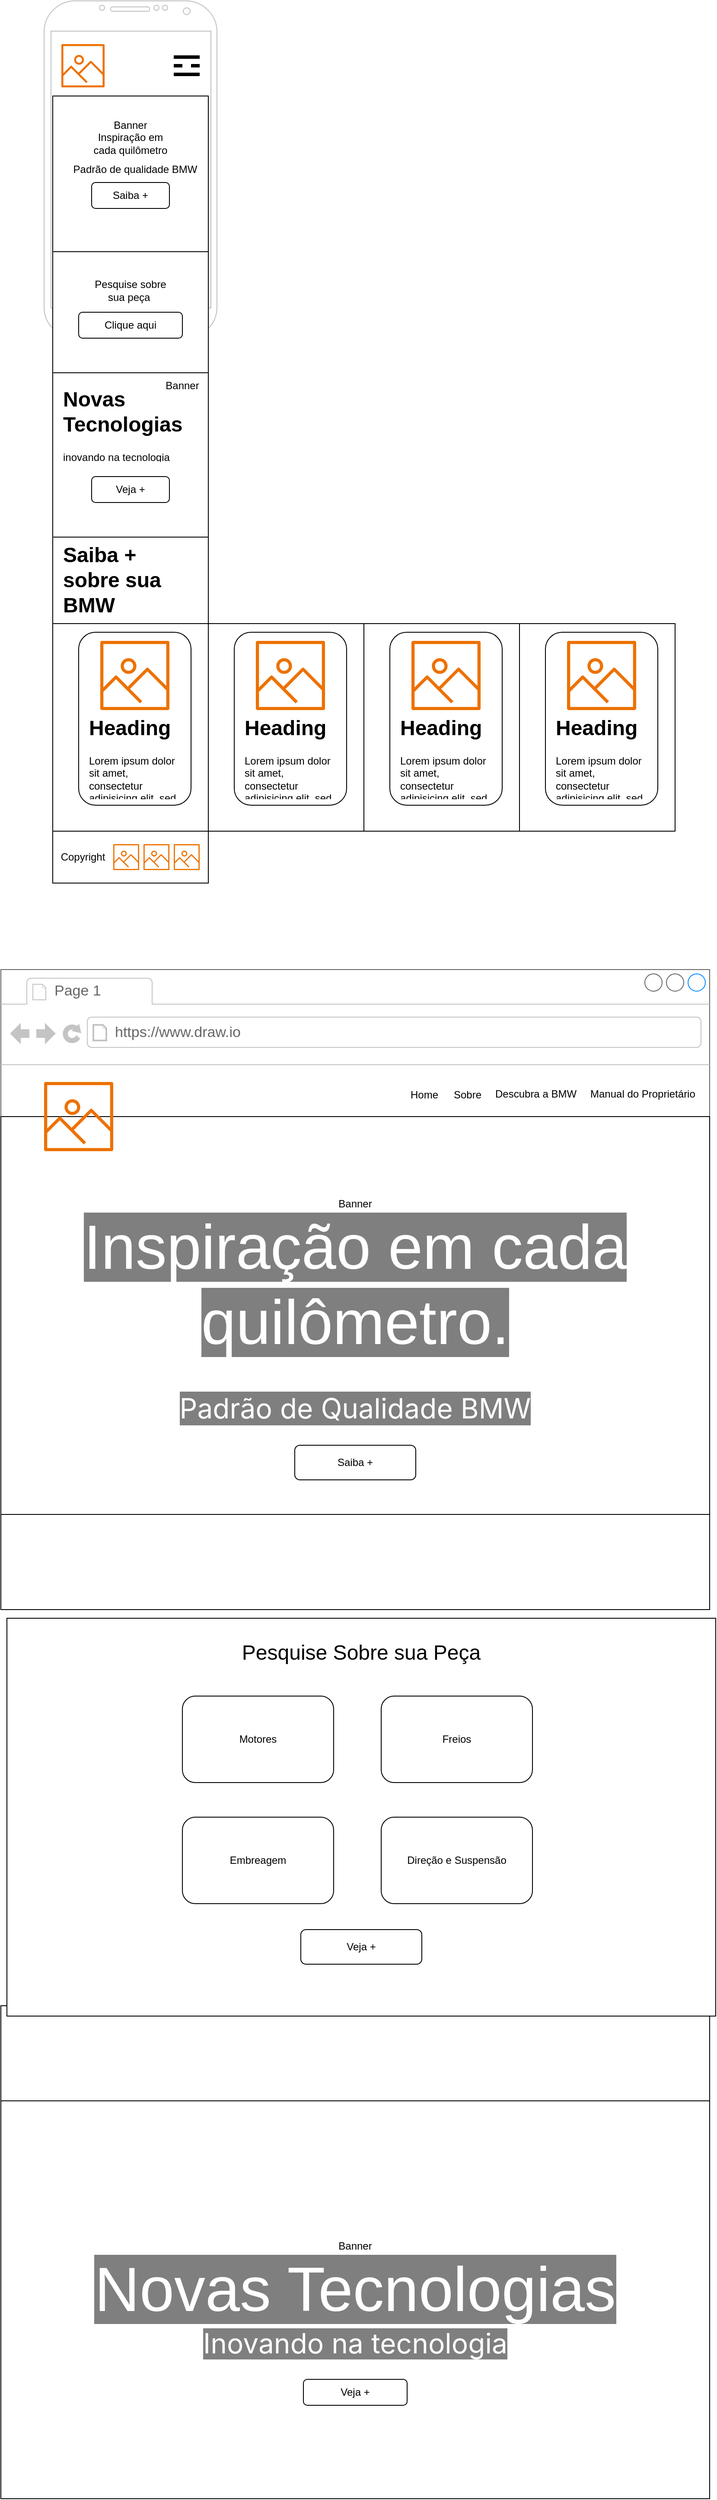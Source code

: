 <mxfile version="24.0.7" type="device">
  <diagram name="Página-1" id="pvVYhp7T_eQyFj-rhW5i">
    <mxGraphModel dx="1354" dy="638" grid="1" gridSize="10" guides="1" tooltips="1" connect="1" arrows="1" fold="1" page="1" pageScale="1" pageWidth="827" pageHeight="1169" math="0" shadow="0">
      <root>
        <mxCell id="0" />
        <mxCell id="1" parent="0" />
        <mxCell id="E532Ht6dsTOZhUJuyHeX-45" value="" style="rounded=0;whiteSpace=wrap;html=1;" parent="1" vertex="1">
          <mxGeometry x="60" y="450" width="180" height="190" as="geometry" />
        </mxCell>
        <mxCell id="E532Ht6dsTOZhUJuyHeX-62" value="" style="rounded=0;whiteSpace=wrap;html=1;" parent="1" vertex="1">
          <mxGeometry x="240" y="740" width="180" height="240" as="geometry" />
        </mxCell>
        <mxCell id="E532Ht6dsTOZhUJuyHeX-40" value="" style="whiteSpace=wrap;html=1;aspect=fixed;" parent="1" vertex="1">
          <mxGeometry x="60" y="130" width="180" height="180" as="geometry" />
        </mxCell>
        <mxCell id="E532Ht6dsTOZhUJuyHeX-1" value="" style="verticalLabelPosition=bottom;verticalAlign=top;html=1;shadow=0;dashed=0;strokeWidth=1;shape=mxgraph.android.phone2;strokeColor=#c0c0c0;" parent="1" vertex="1">
          <mxGeometry x="50" y="20" width="200" height="390" as="geometry" />
        </mxCell>
        <mxCell id="E532Ht6dsTOZhUJuyHeX-3" value="" style="sketch=0;outlineConnect=0;fontColor=#232F3E;gradientColor=none;fillColor=#ED7100;strokeColor=none;dashed=0;verticalLabelPosition=bottom;verticalAlign=top;align=center;html=1;fontSize=12;fontStyle=0;aspect=fixed;pointerEvents=1;shape=mxgraph.aws4.container_registry_image;" parent="1" vertex="1">
          <mxGeometry x="70" y="70" width="50" height="50" as="geometry" />
        </mxCell>
        <mxCell id="E532Ht6dsTOZhUJuyHeX-18" value="Saiba +" style="rounded=1;whiteSpace=wrap;html=1;" parent="1" vertex="1">
          <mxGeometry x="105" y="230" width="90" height="30" as="geometry" />
        </mxCell>
        <mxCell id="E532Ht6dsTOZhUJuyHeX-36" value="" style="line;strokeWidth=4;html=1;perimeter=backbonePerimeter;points=[];outlineConnect=0;" parent="1" vertex="1">
          <mxGeometry x="200" y="80" width="30" height="10" as="geometry" />
        </mxCell>
        <mxCell id="E532Ht6dsTOZhUJuyHeX-37" value="" style="line;strokeWidth=4;html=1;perimeter=backbonePerimeter;points=[];outlineConnect=0;" parent="1" vertex="1">
          <mxGeometry x="200" y="100" width="30" height="10" as="geometry" />
        </mxCell>
        <mxCell id="E532Ht6dsTOZhUJuyHeX-38" value="" style="line;strokeWidth=4;html=1;perimeter=backbonePerimeter;points=[];outlineConnect=0;" parent="1" vertex="1">
          <mxGeometry x="220" y="90" width="10" height="10" as="geometry" />
        </mxCell>
        <mxCell id="E532Ht6dsTOZhUJuyHeX-39" value="" style="line;strokeWidth=4;html=1;perimeter=backbonePerimeter;points=[];outlineConnect=0;" parent="1" vertex="1">
          <mxGeometry x="200" y="90" width="10" height="10" as="geometry" />
        </mxCell>
        <mxCell id="E532Ht6dsTOZhUJuyHeX-41" value="Banner&lt;br&gt;Inspiração em cada quilômetro&lt;br&gt;&lt;div&gt;&lt;br/&gt;&lt;/div&gt;" style="text;html=1;align=center;verticalAlign=middle;whiteSpace=wrap;rounded=0;" parent="1" vertex="1">
          <mxGeometry x="100" y="170" width="100" height="30" as="geometry" />
        </mxCell>
        <mxCell id="E532Ht6dsTOZhUJuyHeX-42" value="" style="rounded=0;whiteSpace=wrap;html=1;" parent="1" vertex="1">
          <mxGeometry x="60" y="310" width="180" height="140" as="geometry" />
        </mxCell>
        <mxCell id="E532Ht6dsTOZhUJuyHeX-7" value="&lt;h1 style=&quot;margin-top: 0px;&quot;&gt;Novas Tecnologias&lt;/h1&gt;&lt;p&gt;inovando na tecnologia&lt;/p&gt;" style="text;html=1;whiteSpace=wrap;overflow=hidden;rounded=0;" parent="1" vertex="1">
          <mxGeometry x="70" y="460" width="150" height="90" as="geometry" />
        </mxCell>
        <mxCell id="E532Ht6dsTOZhUJuyHeX-43" value="Banner" style="text;html=1;align=center;verticalAlign=middle;whiteSpace=wrap;rounded=0;" parent="1" vertex="1">
          <mxGeometry x="180" y="450" width="60" height="30" as="geometry" />
        </mxCell>
        <mxCell id="E532Ht6dsTOZhUJuyHeX-44" value="Veja +" style="rounded=1;whiteSpace=wrap;html=1;" parent="1" vertex="1">
          <mxGeometry x="105" y="570" width="90" height="30" as="geometry" />
        </mxCell>
        <mxCell id="E532Ht6dsTOZhUJuyHeX-48" value="Pesquise sobre sua peça&amp;nbsp;" style="text;html=1;align=center;verticalAlign=middle;whiteSpace=wrap;rounded=0;" parent="1" vertex="1">
          <mxGeometry x="105" y="330" width="90" height="50" as="geometry" />
        </mxCell>
        <mxCell id="E532Ht6dsTOZhUJuyHeX-49" value="Clique aqui" style="rounded=1;whiteSpace=wrap;html=1;" parent="1" vertex="1">
          <mxGeometry x="90" y="380" width="120" height="30" as="geometry" />
        </mxCell>
        <mxCell id="E532Ht6dsTOZhUJuyHeX-51" value="" style="rounded=0;whiteSpace=wrap;html=1;" parent="1" vertex="1">
          <mxGeometry x="60" y="640" width="180" height="100" as="geometry" />
        </mxCell>
        <mxCell id="E532Ht6dsTOZhUJuyHeX-52" value="&lt;h1 style=&quot;margin-top: 0px;&quot;&gt;&lt;span style=&quot;background-color: initial;&quot;&gt;Saiba + sobre sua BMW&lt;/span&gt;&lt;br&gt;&lt;/h1&gt;" style="text;html=1;whiteSpace=wrap;overflow=hidden;rounded=0;" parent="1" vertex="1">
          <mxGeometry x="70" y="640" width="150" height="90" as="geometry" />
        </mxCell>
        <mxCell id="E532Ht6dsTOZhUJuyHeX-53" style="edgeStyle=orthogonalEdgeStyle;rounded=0;orthogonalLoop=1;jettySize=auto;html=1;exitX=0.5;exitY=1;exitDx=0;exitDy=0;" parent="1" source="E532Ht6dsTOZhUJuyHeX-51" target="E532Ht6dsTOZhUJuyHeX-51" edge="1">
          <mxGeometry relative="1" as="geometry" />
        </mxCell>
        <mxCell id="E532Ht6dsTOZhUJuyHeX-54" style="edgeStyle=orthogonalEdgeStyle;rounded=0;orthogonalLoop=1;jettySize=auto;html=1;exitX=0.5;exitY=1;exitDx=0;exitDy=0;" parent="1" source="E532Ht6dsTOZhUJuyHeX-51" target="E532Ht6dsTOZhUJuyHeX-51" edge="1">
          <mxGeometry relative="1" as="geometry" />
        </mxCell>
        <mxCell id="E532Ht6dsTOZhUJuyHeX-55" value="" style="rounded=0;whiteSpace=wrap;html=1;" parent="1" vertex="1">
          <mxGeometry x="60" y="740" width="180" height="240" as="geometry" />
        </mxCell>
        <mxCell id="E532Ht6dsTOZhUJuyHeX-57" value="" style="rounded=1;whiteSpace=wrap;html=1;" parent="1" vertex="1">
          <mxGeometry x="90" y="750" width="130" height="200" as="geometry" />
        </mxCell>
        <mxCell id="E532Ht6dsTOZhUJuyHeX-56" value="" style="sketch=0;outlineConnect=0;fontColor=#232F3E;gradientColor=none;fillColor=#ED7100;strokeColor=none;dashed=0;verticalLabelPosition=bottom;verticalAlign=top;align=center;html=1;fontSize=12;fontStyle=0;aspect=fixed;pointerEvents=1;shape=mxgraph.aws4.container_registry_image;" parent="1" vertex="1">
          <mxGeometry x="115" y="760" width="80" height="80" as="geometry" />
        </mxCell>
        <mxCell id="E532Ht6dsTOZhUJuyHeX-58" value="&lt;h1 style=&quot;margin-top: 0px;&quot;&gt;Heading&lt;/h1&gt;&lt;p&gt;Lorem ipsum dolor sit amet, consectetur adipisicing elit, sed do eiusmod tempor incididunt ut labore et dolore magna aliqua.&lt;/p&gt;" style="text;html=1;whiteSpace=wrap;overflow=hidden;rounded=0;" parent="1" vertex="1">
          <mxGeometry x="100" y="840" width="110" height="100" as="geometry" />
        </mxCell>
        <mxCell id="E532Ht6dsTOZhUJuyHeX-59" value="" style="rounded=1;whiteSpace=wrap;html=1;" parent="1" vertex="1">
          <mxGeometry x="270" y="750" width="130" height="200" as="geometry" />
        </mxCell>
        <mxCell id="E532Ht6dsTOZhUJuyHeX-60" value="" style="sketch=0;outlineConnect=0;fontColor=#232F3E;gradientColor=none;fillColor=#ED7100;strokeColor=none;dashed=0;verticalLabelPosition=bottom;verticalAlign=top;align=center;html=1;fontSize=12;fontStyle=0;aspect=fixed;pointerEvents=1;shape=mxgraph.aws4.container_registry_image;" parent="1" vertex="1">
          <mxGeometry x="295" y="760" width="80" height="80" as="geometry" />
        </mxCell>
        <mxCell id="E532Ht6dsTOZhUJuyHeX-61" value="&lt;h1 style=&quot;margin-top: 0px;&quot;&gt;Heading&lt;/h1&gt;&lt;p&gt;Lorem ipsum dolor sit amet, consectetur adipisicing elit, sed do eiusmod tempor incididunt ut labore et dolore magna aliqua.&lt;/p&gt;" style="text;html=1;whiteSpace=wrap;overflow=hidden;rounded=0;" parent="1" vertex="1">
          <mxGeometry x="280" y="840" width="110" height="100" as="geometry" />
        </mxCell>
        <mxCell id="E532Ht6dsTOZhUJuyHeX-63" value="" style="rounded=0;whiteSpace=wrap;html=1;" parent="1" vertex="1">
          <mxGeometry x="420" y="740" width="180" height="240" as="geometry" />
        </mxCell>
        <mxCell id="E532Ht6dsTOZhUJuyHeX-64" value="" style="rounded=1;whiteSpace=wrap;html=1;" parent="1" vertex="1">
          <mxGeometry x="450" y="750" width="130" height="200" as="geometry" />
        </mxCell>
        <mxCell id="E532Ht6dsTOZhUJuyHeX-65" value="" style="sketch=0;outlineConnect=0;fontColor=#232F3E;gradientColor=none;fillColor=#ED7100;strokeColor=none;dashed=0;verticalLabelPosition=bottom;verticalAlign=top;align=center;html=1;fontSize=12;fontStyle=0;aspect=fixed;pointerEvents=1;shape=mxgraph.aws4.container_registry_image;" parent="1" vertex="1">
          <mxGeometry x="475" y="760" width="80" height="80" as="geometry" />
        </mxCell>
        <mxCell id="E532Ht6dsTOZhUJuyHeX-66" value="&lt;h1 style=&quot;margin-top: 0px;&quot;&gt;Heading&lt;/h1&gt;&lt;p&gt;Lorem ipsum dolor sit amet, consectetur adipisicing elit, sed do eiusmod tempor incididunt ut labore et dolore magna aliqua.&lt;/p&gt;" style="text;html=1;whiteSpace=wrap;overflow=hidden;rounded=0;" parent="1" vertex="1">
          <mxGeometry x="460" y="840" width="110" height="100" as="geometry" />
        </mxCell>
        <mxCell id="E532Ht6dsTOZhUJuyHeX-67" value="" style="rounded=0;whiteSpace=wrap;html=1;" parent="1" vertex="1">
          <mxGeometry x="600" y="740" width="180" height="240" as="geometry" />
        </mxCell>
        <mxCell id="E532Ht6dsTOZhUJuyHeX-68" value="" style="rounded=1;whiteSpace=wrap;html=1;" parent="1" vertex="1">
          <mxGeometry x="630" y="750" width="130" height="200" as="geometry" />
        </mxCell>
        <mxCell id="E532Ht6dsTOZhUJuyHeX-69" value="" style="sketch=0;outlineConnect=0;fontColor=#232F3E;gradientColor=none;fillColor=#ED7100;strokeColor=none;dashed=0;verticalLabelPosition=bottom;verticalAlign=top;align=center;html=1;fontSize=12;fontStyle=0;aspect=fixed;pointerEvents=1;shape=mxgraph.aws4.container_registry_image;" parent="1" vertex="1">
          <mxGeometry x="655" y="760" width="80" height="80" as="geometry" />
        </mxCell>
        <mxCell id="E532Ht6dsTOZhUJuyHeX-70" value="&lt;h1 style=&quot;margin-top: 0px;&quot;&gt;Heading&lt;/h1&gt;&lt;p&gt;Lorem ipsum dolor sit amet, consectetur adipisicing elit, sed do eiusmod tempor incididunt ut labore et dolore magna aliqua.&lt;/p&gt;" style="text;html=1;whiteSpace=wrap;overflow=hidden;rounded=0;" parent="1" vertex="1">
          <mxGeometry x="640" y="840" width="110" height="100" as="geometry" />
        </mxCell>
        <mxCell id="E532Ht6dsTOZhUJuyHeX-71" value="" style="strokeWidth=1;shadow=0;dashed=0;align=center;html=1;shape=mxgraph.mockup.containers.browserWindow;rSize=0;strokeColor=#666666;strokeColor2=#008cff;strokeColor3=#c4c4c4;mainText=,;recursiveResize=0;" parent="1" vertex="1">
          <mxGeometry y="1140" width="820" height="630" as="geometry" />
        </mxCell>
        <mxCell id="E532Ht6dsTOZhUJuyHeX-81" value="Banner&lt;br&gt;&lt;span style=&quot;color: rgb(255, 255, 255); font-family: Orbitron, sans-serif; font-size: 72px; background-color: rgba(0, 0, 0, 0.5);&quot;&gt;Inspiração em cada quilômetro.&lt;/span&gt;&lt;span style=&quot;color: rgba(0, 0, 0, 0); font-family: monospace; font-size: 0px; text-align: start; text-wrap: nowrap;&quot;&gt;%3CmxGraphModel%3E%3Croot%3E%3CmxCell%20id%3D%220%22%2F%3E%3CmxCell%20id%3D%221%22%20parent%3D%220%22%2F%3E%3CmxCell%20id%3D%222%22%20value%3D%22%22%20style%3D%22strokeWidth%3D1%3Bshadow%3D0%3Bdashed%3D0%3Balign%3Dcenter%3Bhtml%3D1%3Bshape%3Dmxgraph.mockup.containers.browserWindow%3BrSize%3D0%3BstrokeColor%3D%23666666%3BstrokeColor2%3D%23008cff%3BstrokeColor3%3D%23c4c4c4%3BmainText%3D%2C%3BrecursiveResize%3D0%3B%22%20vertex%3D%221%22%20parent%3D%221%22%3E%3CmxGeometry%20y%3D%221140%22%20width%3D%22820%22%20height%3D%22630%22%20as%3D%22geometry%22%2F%3E%3C%2FmxCell%3E%3CmxCell%20id%3D%223%22%20value%3D%22Banner%26lt%3Bbr%26gt%3B%26lt%3Bspan%20style%3D%26quot%3Bcolor%3A%20rgb(255%2C%20255%2C%20255)%3B%20font-family%3A%20Orbitron%2C%20sans-serif%3B%20font-size%3A%2072px%3B%20background-color%3A%20rgba(0%2C%200%2C%200%2C%200.5)%3B%26quot%3B%26gt%3BInspira%C3%A7%C3%A3o%20em%20cada%20quil%C3%B4metro.%26lt%3Bbr%26gt%3B%26lt%3B%2Fspan%26gt%3B%26lt%3Bspan%20style%3D%26quot%3Bcolor%3A%20rgb(255%2C%20255%2C%20255)%3B%20font-family%3A%20Inter%3B%20font-size%3A%2032px%3B%20background-color%3A%20rgba(0%2C%200%2C%200%2C%200.5)%3B%26quot%3B%26gt%3BPadr%C3%A3o%20de%20Qualidade%20BMW%26lt%3B%2Fspan%26gt%3B%26lt%3Bspan%20style%3D%26quot%3Bcolor%3A%20rgb(255%2C%20255%2C%20255)%3B%20font-family%3A%20Orbitron%2C%20sans-serif%3B%20font-size%3A%2072px%3B%20background-color%3A%20rgba(0%2C%200%2C%200%2C%200.5)%3B%26quot%3B%26gt%3B%26lt%3Bbr%26gt%3B%26lt%3B%2Fspan%26gt%3B%22%20style%3D%22rounded%3D0%3BwhiteSpace%3Dwrap%3Bhtml%3D1%3B%22%20vertex%3D%221%22%20parent%3D%222%22%3E%3CmxGeometry%20y%3D%22170%22%20width%3D%22820%22%20height%3D%22460%22%20as%3D%22geometry%22%2F%3E%3C%2FmxCell%3E%3CmxCell%20id%3D%224%22%20value%3D%22Page%201%22%20style%3D%22strokeWidth%3D1%3Bshadow%3D0%3Bdashed%3D0%3Balign%3Dcenter%3Bhtml%3D1%3Bshape%3Dmxgraph.mockup.containers.anchor%3BfontSize%3D17%3BfontColor%3D%23666666%3Balign%3Dleft%3BwhiteSpace%3Dwrap%3B%22%20vertex%3D%221%22%20parent%3D%222%22%3E%3CmxGeometry%20x%3D%2260%22%20y%3D%2212%22%20width%3D%22110%22%20height%3D%2226%22%20as%3D%22geometry%22%2F%3E%3C%2FmxCell%3E%3CmxCell%20id%3D%225%22%20value%3D%22https%3A%2F%2Fwww.draw.io%22%20style%3D%22strokeWidth%3D1%3Bshadow%3D0%3Bdashed%3D0%3Balign%3Dcenter%3Bhtml%3D1%3Bshape%3Dmxgraph.mockup.containers.anchor%3BrSize%3D0%3BfontSize%3D17%3BfontColor%3D%23666666%3Balign%3Dleft%3B%22%20vertex%3D%221%22%20parent%3D%222%22%3E%3CmxGeometry%20x%3D%22130%22%20y%3D%2260%22%20width%3D%22250%22%20height%3D%2226%22%20as%3D%22geometry%22%2F%3E%3C%2FmxCell%3E%3CmxCell%20id%3D%226%22%20value%3D%22%22%20style%3D%22sketch%3D0%3BoutlineConnect%3D0%3BfontColor%3D%23232F3E%3BgradientColor%3Dnone%3BfillColor%3D%23ED7100%3BstrokeColor%3Dnone%3Bdashed%3D0%3BverticalLabelPosition%3Dbottom%3BverticalAlign%3Dtop%3Balign%3Dcenter%3Bhtml%3D1%3BfontSize%3D12%3BfontStyle%3D0%3Baspect%3Dfixed%3BpointerEvents%3D1%3Bshape%3Dmxgraph.aws4.container_registry_image%3B%22%20vertex%3D%221%22%20parent%3D%222%22%3E%3CmxGeometry%20x%3D%2250%22%20y%3D%22130%22%20width%3D%2280%22%20height%3D%2280%22%20as%3D%22geometry%22%2F%3E%3C%2FmxCell%3E%3CmxCell%20id%3D%227%22%20value%3D%22Home%22%20style%3D%22text%3Bhtml%3D1%3Balign%3Dcenter%3BverticalAlign%3Dmiddle%3BwhiteSpace%3Dwrap%3Brounded%3D0%3B%22%20vertex%3D%221%22%20parent%3D%222%22%3E%3CmxGeometry%20x%3D%22460%22%20y%3D%22130%22%20width%3D%2260%22%20height%3D%2230%22%20as%3D%22geometry%22%2F%3E%3C%2FmxCell%3E%3CmxCell%20id%3D%228%22%20value%3D%22Sob%26lt%3Bspan%20style%3D%26quot%3Btext-wrap%3A%20nowrap%3B%20color%3A%20rgba(0%2C%200%2C%200%2C%200)%3B%20font-family%3A%20monospace%3B%20font-size%3A%200px%3B%20text-align%3A%20start%3B%26quot%3B%26gt%3B%253CmxGraphModel%253E%253Croot%253E%253CmxCell%2520id%253D%25220%2522%252F%253E%253CmxCell%2520id%253D%25221%2522%2520parent%253D%25220%2522%252F%253E%253CmxCell%2520id%253D%25222%2522%2520value%253D%2522Home%2522%2520style%253D%2522text%253Bhtml%253D1%253Balign%253Dcenter%253BverticalAlign%253Dmiddle%253BwhiteSpace%253Dwrap%253Brounded%253D0%253B%2522%2520vertex%253D%25221%2522%2520parent%253D%25221%2522%253E%253CmxGeometry%2520x%253D%2522470%2522%2520y%253D%25221270%2522%2520width%253D%252260%2522%2520height%253D%252230%2522%2520as%253D%2522geometry%2522%252F%253E%253C%252FmxCell%253E%253C%252Froot%253E%253C%252FmxGraphModel%253E%26lt%3B%2Fspan%26gt%3Bre%26lt%3Bspan%20style%3D%26quot%3Btext-wrap%3A%20nowrap%3B%20color%3A%20rgba(0%2C%200%2C%200%2C%200)%3B%20font-family%3A%20monospace%3B%20font-size%3A%200px%3B%20text-align%3A%20start%3B%26quot%3B%26gt%3B%253CmxGraphModel%253E%253Croot%253E%253CmxCell%2520id%253D%25220%2522%252F%253E%253CmxCell%2520id%253D%25221%2522%2520parent%253D%25220%2522%252F%253E%253CmxCell%2520id%253D%25222%2522%2520value%253D%2522Home%2522%2520style%253D%2522text%253Bhtml%253D1%253Balign%253Dcenter%253BverticalAlign%253Dmiddle%253BwhiteSpace%253Dwrap%253Brounded%253D0%253B%2522%2520vertex%253D%25221%2522%2520parent%253D%25221%2522%253E%253CmxGeometry%2520x%253D%2522470%2522%2520y%253D%25221270%2522%2520width%253D%252260%2522%2520height%253D%252230%2522%2520as%253D%2522geometry%2522%252F%253E%253C%252FmxCell%253E%253C%252Froot%253E%253C%252FmxGraphModel%253E%26lt%3B%2Fspan%26gt%3B%22%20style%3D%22text%3Bhtml%3D1%3Balign%3Dcenter%3BverticalAlign%3Dmiddle%3BwhiteSpace%3Dwrap%3Brounded%3D0%3B%22%20vertex%3D%221%22%20parent%3D%222%22%3E%3CmxGeometry%20x%3D%22510%22%20y%3D%22130%22%20width%3D%2260%22%20height%3D%2230%22%20as%3D%22geometry%22%2F%3E%3C%2FmxCell%3E%3CmxCell%20id%3D%229%22%20value%3D%22%26lt%3Bdiv%20style%3D%26quot%3Btext-align%3A%20center%3B%26quot%3B%26gt%3B%26lt%3Bspan%20style%3D%26quot%3Bbackground-color%3A%20initial%3B%26quot%3B%26gt%3BDescubra%20a%20BMW%26lt%3B%2Fspan%26gt%3B%26lt%3B%2Fdiv%26gt%3B%22%20style%3D%22text%3BwhiteSpace%3Dwrap%3Bhtml%3D1%3B%22%20vertex%3D%221%22%20parent%3D%222%22%3E%3CmxGeometry%20x%3D%22570%22%20y%3D%22130%22%20width%3D%22100%22%20height%3D%2240%22%20as%3D%22geometry%22%2F%3E%3C%2FmxCell%3E%3CmxCell%20id%3D%2210%22%20value%3D%22%26lt%3Bdiv%20style%3D%26quot%3Btext-align%3A%20center%3B%26quot%3B%26gt%3B%26lt%3Bspan%20style%3D%26quot%3Bbackground-color%3A%20initial%3B%26quot%3B%26gt%3BManual%20do%20Propriet%C3%A1rio%26lt%3B%2Fspan%26gt%3B%26lt%3B%2Fdiv%26gt%3B%22%20style%3D%22text%3BwhiteSpace%3Dwrap%3Bhtml%3D1%3B%22%20vertex%3D%221%22%20parent%3D%222%22%3E%3CmxGeometry%20x%3D%22680%22%20y%3D%22130%22%20width%3D%22130%22%20height%3D%2240%22%20as%3D%22geometry%22%2F%3E%3C%2FmxCell%3E%3CmxCell%20id%3D%2211%22%20value%3D%22Saiba%20%2B%22%20style%3D%22rounded%3D1%3BwhiteSpace%3Dwrap%3Bhtml%3D1%3B%22%20vertex%3D%221%22%20parent%3D%222%22%3E%3CmxGeometry%20x%3D%22340%22%20y%3D%22550%22%20width%3D%22140%22%20height%3D%2240%22%20as%3D%22geometry%22%2F%3E%3C%2FmxCell%3E%3C%2Froot%3E%3C%2FmxGraphModel%3E&lt;/span&gt;&lt;span style=&quot;color: rgb(255, 255, 255); font-family: Orbitron, sans-serif; font-size: 72px; background-color: rgba(0, 0, 0, 0.5);&quot;&gt;&lt;br&gt;&lt;/span&gt;&lt;span style=&quot;color: rgb(255, 255, 255); font-family: Inter; font-size: 32px; background-color: rgba(0, 0, 0, 0.5);&quot;&gt;Padrão de Qualidade BMW&lt;/span&gt;&lt;span style=&quot;color: rgb(255, 255, 255); font-family: Orbitron, sans-serif; font-size: 72px; background-color: rgba(0, 0, 0, 0.5);&quot;&gt;&lt;br&gt;&lt;/span&gt;" style="rounded=0;whiteSpace=wrap;html=1;" parent="E532Ht6dsTOZhUJuyHeX-71" vertex="1">
          <mxGeometry y="170" width="820" height="460" as="geometry" />
        </mxCell>
        <mxCell id="E532Ht6dsTOZhUJuyHeX-72" value="Page 1" style="strokeWidth=1;shadow=0;dashed=0;align=center;html=1;shape=mxgraph.mockup.containers.anchor;fontSize=17;fontColor=#666666;align=left;whiteSpace=wrap;" parent="E532Ht6dsTOZhUJuyHeX-71" vertex="1">
          <mxGeometry x="60" y="12" width="110" height="26" as="geometry" />
        </mxCell>
        <mxCell id="E532Ht6dsTOZhUJuyHeX-73" value="https://www.draw.io" style="strokeWidth=1;shadow=0;dashed=0;align=center;html=1;shape=mxgraph.mockup.containers.anchor;rSize=0;fontSize=17;fontColor=#666666;align=left;" parent="E532Ht6dsTOZhUJuyHeX-71" vertex="1">
          <mxGeometry x="130" y="60" width="250" height="26" as="geometry" />
        </mxCell>
        <mxCell id="E532Ht6dsTOZhUJuyHeX-80" value="" style="sketch=0;outlineConnect=0;fontColor=#232F3E;gradientColor=none;fillColor=#ED7100;strokeColor=none;dashed=0;verticalLabelPosition=bottom;verticalAlign=top;align=center;html=1;fontSize=12;fontStyle=0;aspect=fixed;pointerEvents=1;shape=mxgraph.aws4.container_registry_image;" parent="E532Ht6dsTOZhUJuyHeX-71" vertex="1">
          <mxGeometry x="50" y="130" width="80" height="80" as="geometry" />
        </mxCell>
        <mxCell id="E532Ht6dsTOZhUJuyHeX-83" value="Home" style="text;html=1;align=center;verticalAlign=middle;whiteSpace=wrap;rounded=0;" parent="E532Ht6dsTOZhUJuyHeX-71" vertex="1">
          <mxGeometry x="460" y="130" width="60" height="30" as="geometry" />
        </mxCell>
        <mxCell id="E532Ht6dsTOZhUJuyHeX-84" value="Sob&lt;span style=&quot;text-wrap: nowrap; color: rgba(0, 0, 0, 0); font-family: monospace; font-size: 0px; text-align: start;&quot;&gt;%3CmxGraphModel%3E%3Croot%3E%3CmxCell%20id%3D%220%22%2F%3E%3CmxCell%20id%3D%221%22%20parent%3D%220%22%2F%3E%3CmxCell%20id%3D%222%22%20value%3D%22Home%22%20style%3D%22text%3Bhtml%3D1%3Balign%3Dcenter%3BverticalAlign%3Dmiddle%3BwhiteSpace%3Dwrap%3Brounded%3D0%3B%22%20vertex%3D%221%22%20parent%3D%221%22%3E%3CmxGeometry%20x%3D%22470%22%20y%3D%221270%22%20width%3D%2260%22%20height%3D%2230%22%20as%3D%22geometry%22%2F%3E%3C%2FmxCell%3E%3C%2Froot%3E%3C%2FmxGraphModel%3E&lt;/span&gt;re&lt;span style=&quot;text-wrap: nowrap; color: rgba(0, 0, 0, 0); font-family: monospace; font-size: 0px; text-align: start;&quot;&gt;%3CmxGraphModel%3E%3Croot%3E%3CmxCell%20id%3D%220%22%2F%3E%3CmxCell%20id%3D%221%22%20parent%3D%220%22%2F%3E%3CmxCell%20id%3D%222%22%20value%3D%22Home%22%20style%3D%22text%3Bhtml%3D1%3Balign%3Dcenter%3BverticalAlign%3Dmiddle%3BwhiteSpace%3Dwrap%3Brounded%3D0%3B%22%20vertex%3D%221%22%20parent%3D%221%22%3E%3CmxGeometry%20x%3D%22470%22%20y%3D%221270%22%20width%3D%2260%22%20height%3D%2230%22%20as%3D%22geometry%22%2F%3E%3C%2FmxCell%3E%3C%2Froot%3E%3C%2FmxGraphModel%3E&lt;/span&gt;" style="text;html=1;align=center;verticalAlign=middle;whiteSpace=wrap;rounded=0;" parent="E532Ht6dsTOZhUJuyHeX-71" vertex="1">
          <mxGeometry x="510" y="130" width="60" height="30" as="geometry" />
        </mxCell>
        <mxCell id="E532Ht6dsTOZhUJuyHeX-85" value="&lt;div style=&quot;text-align: center;&quot;&gt;&lt;span style=&quot;background-color: initial;&quot;&gt;Descubra a BMW&lt;/span&gt;&lt;/div&gt;" style="text;whiteSpace=wrap;html=1;" parent="E532Ht6dsTOZhUJuyHeX-71" vertex="1">
          <mxGeometry x="570" y="130" width="100" height="40" as="geometry" />
        </mxCell>
        <mxCell id="E532Ht6dsTOZhUJuyHeX-86" value="&lt;div style=&quot;text-align: center;&quot;&gt;&lt;span style=&quot;background-color: initial;&quot;&gt;Manual do Proprietário&lt;/span&gt;&lt;/div&gt;" style="text;whiteSpace=wrap;html=1;" parent="E532Ht6dsTOZhUJuyHeX-71" vertex="1">
          <mxGeometry x="680" y="130" width="130" height="40" as="geometry" />
        </mxCell>
        <mxCell id="NqUYzfLS9RD7dG1CFDv1-3" value="Saiba +" style="rounded=1;whiteSpace=wrap;html=1;" parent="E532Ht6dsTOZhUJuyHeX-71" vertex="1">
          <mxGeometry x="340" y="550" width="140" height="40" as="geometry" />
        </mxCell>
        <mxCell id="E532Ht6dsTOZhUJuyHeX-74" value="" style="rounded=0;whiteSpace=wrap;html=1;" parent="1" vertex="1">
          <mxGeometry x="60" y="980" width="180" height="60" as="geometry" />
        </mxCell>
        <mxCell id="E532Ht6dsTOZhUJuyHeX-75" value="Copyright" style="text;html=1;align=center;verticalAlign=middle;whiteSpace=wrap;rounded=0;" parent="1" vertex="1">
          <mxGeometry x="65" y="995" width="60" height="30" as="geometry" />
        </mxCell>
        <mxCell id="E532Ht6dsTOZhUJuyHeX-76" value="" style="sketch=0;outlineConnect=0;fontColor=#232F3E;gradientColor=none;fillColor=#ED7100;strokeColor=none;dashed=0;verticalLabelPosition=bottom;verticalAlign=top;align=center;html=1;fontSize=12;fontStyle=0;aspect=fixed;pointerEvents=1;shape=mxgraph.aws4.container_registry_image;" parent="1" vertex="1">
          <mxGeometry x="200" y="995" width="30" height="30" as="geometry" />
        </mxCell>
        <mxCell id="E532Ht6dsTOZhUJuyHeX-78" value="" style="sketch=0;outlineConnect=0;fontColor=#232F3E;gradientColor=none;fillColor=#ED7100;strokeColor=none;dashed=0;verticalLabelPosition=bottom;verticalAlign=top;align=center;html=1;fontSize=12;fontStyle=0;aspect=fixed;pointerEvents=1;shape=mxgraph.aws4.container_registry_image;" parent="1" vertex="1">
          <mxGeometry x="165" y="995" width="30" height="30" as="geometry" />
        </mxCell>
        <mxCell id="E532Ht6dsTOZhUJuyHeX-79" value="" style="sketch=0;outlineConnect=0;fontColor=#232F3E;gradientColor=none;fillColor=#ED7100;strokeColor=none;dashed=0;verticalLabelPosition=bottom;verticalAlign=top;align=center;html=1;fontSize=12;fontStyle=0;aspect=fixed;pointerEvents=1;shape=mxgraph.aws4.container_registry_image;" parent="1" vertex="1">
          <mxGeometry x="130" y="995" width="30" height="30" as="geometry" />
        </mxCell>
        <mxCell id="NqUYzfLS9RD7dG1CFDv1-4" value="Padrão de qualidade BMW" style="text;html=1;align=center;verticalAlign=middle;resizable=0;points=[];autosize=1;strokeColor=none;fillColor=none;" parent="1" vertex="1">
          <mxGeometry x="70" y="200" width="170" height="30" as="geometry" />
        </mxCell>
        <mxCell id="NqUYzfLS9RD7dG1CFDv1-6" value="" style="rounded=0;whiteSpace=wrap;html=1;" parent="1" vertex="1">
          <mxGeometry y="1770" width="820" height="110" as="geometry" />
        </mxCell>
        <mxCell id="NqUYzfLS9RD7dG1CFDv1-7" value="" style="rounded=0;whiteSpace=wrap;html=1;" parent="1" vertex="1">
          <mxGeometry y="2338" width="820" height="110" as="geometry" />
        </mxCell>
        <mxCell id="NqUYzfLS9RD7dG1CFDv1-18" value="" style="rounded=0;whiteSpace=wrap;html=1;" parent="1" vertex="1">
          <mxGeometry x="7" y="1890" width="820" height="460" as="geometry" />
        </mxCell>
        <mxCell id="NqUYzfLS9RD7dG1CFDv1-19" value="&lt;font style=&quot;font-size: 24px;&quot;&gt;Pesquise Sobre sua Peça&lt;/font&gt;" style="text;html=1;align=center;verticalAlign=middle;whiteSpace=wrap;rounded=0;" parent="1" vertex="1">
          <mxGeometry x="267" y="1850" width="300" height="160" as="geometry" />
        </mxCell>
        <mxCell id="NqUYzfLS9RD7dG1CFDv1-41" value="Banner&lt;br&gt;&lt;div style=&quot;text-align: center;&quot;&gt;&lt;span style=&quot;text-align: start; font-size: 72px; background-color: rgba(0, 0, 0, 0.5);&quot;&gt;&lt;font face=&quot;Orbitron, sans-serif&quot; color=&quot;#ffffff&quot;&gt;Novas Tecnologias&lt;/font&gt;&lt;/span&gt;&lt;span style=&quot;color: rgba(0, 0, 0, 0); font-family: monospace; font-size: 0px; text-align: start; text-wrap: nowrap; background-color: initial;&quot;&gt;%3CmxGraphModel%3E%3Croot%3E%3CmxCell%20id%3D%220%22%2F%3E%3CmxCell%20id%3D%221%22%20parent%3D%220%22%2F%3E%3CmxCell%20id%3D%222%22%20value%3D%22%22%20style%3D%22strokeWidth%3D1%3Bshadow%3D0%3Bdashed%3D0%3Balign%3Dcenter%3Bhtml%3D1%3Bshape%3Dmxgraph.mockup.containers.browserWindow%3BrSize%3D0%3BstrokeColor%3D%23666666%3BstrokeColor2%3D%23008cff%3BstrokeColor3%3D%23c4c4c4%3BmainText%3D%2C%3BrecursiveResize%3D0%3B%22%20vertex%3D%221%22%20parent%3D%221%22%3E%3CmxGeometry%20y%3D%221140%22%20width%3D%22820%22%20height%3D%22630%22%20as%3D%22geometry%22%2F%3E%3C%2FmxCell%3E%3CmxCell%20id%3D%223%22%20value%3D%22Banner%26lt%3Bbr%26gt%3B%26lt%3Bspan%20style%3D%26quot%3Bcolor%3A%20rgb(255%2C%20255%2C%20255)%3B%20font-family%3A%20Orbitron%2C%20sans-serif%3B%20font-size%3A%2072px%3B%20background-color%3A%20rgba(0%2C%200%2C%200%2C%200.5)%3B%26quot%3B%26gt%3BInspira%C3%A7%C3%A3o%20em%20cada%20quil%C3%B4metro.%26lt%3Bbr%26gt%3B%26lt%3B%2Fspan%26gt%3B%26lt%3Bspan%20style%3D%26quot%3Bcolor%3A%20rgb(255%2C%20255%2C%20255)%3B%20font-family%3A%20Inter%3B%20font-size%3A%2032px%3B%20background-color%3A%20rgba(0%2C%200%2C%200%2C%200.5)%3B%26quot%3B%26gt%3BPadr%C3%A3o%20de%20Qualidade%20BMW%26lt%3B%2Fspan%26gt%3B%26lt%3Bspan%20style%3D%26quot%3Bcolor%3A%20rgb(255%2C%20255%2C%20255)%3B%20font-family%3A%20Orbitron%2C%20sans-serif%3B%20font-size%3A%2072px%3B%20background-color%3A%20rgba(0%2C%200%2C%200%2C%200.5)%3B%26quot%3B%26gt%3B%26lt%3Bbr%26gt%3B%26lt%3B%2Fspan%26gt%3B%22%20style%3D%22rounded%3D0%3BwhiteSpace%3Dwrap%3Bhtml%3D1%3B%22%20vertex%3D%221%22%20parent%3D%222%22%3E%3CmxGeometry%20y%3D%22170%22%20width%3D%22820%22%20height%3D%22460%22%20as%3D%22geometry%22%2F%3E%3C%2FmxCell%3E%3CmxCell%20id%3D%224%22%20value%3D%22Page%201%22%20style%3D%22strokeWidth%3D1%3Bshadow%3D0%3Bdashed%3D0%3Balign%3Dcenter%3Bhtml%3D1%3Bshape%3Dmxgraph.mockup.containers.anchor%3BfontSize%3D17%3BfontColor%3D%23666666%3Balign%3Dleft%3BwhiteSpace%3Dwrap%3B%22%20vertex%3D%221%22%20parent%3D%222%22%3E%3CmxGeometry%20x%3D%2260%22%20y%3D%2212%22%20width%3D%22110%22%20height%3D%2226%22%20as%3D%22geometry%22%2F%3E%3C%2FmxCell%3E%3CmxCell%20id%3D%225%22%20value%3D%22https%3A%2F%2Fwww.draw.io%22%20style%3D%22strokeWidth%3D1%3Bshadow%3D0%3Bdashed%3D0%3Balign%3Dcenter%3Bhtml%3D1%3Bshape%3Dmxgraph.mockup.containers.anchor%3BrSize%3D0%3BfontSize%3D17%3BfontColor%3D%23666666%3Balign%3Dleft%3B%22%20vertex%3D%221%22%20parent%3D%222%22%3E%3CmxGeometry%20x%3D%22130%22%20y%3D%2260%22%20width%3D%22250%22%20height%3D%2226%22%20as%3D%22geometry%22%2F%3E%3C%2FmxCell%3E%3CmxCell%20id%3D%226%22%20value%3D%22%22%20style%3D%22sketch%3D0%3BoutlineConnect%3D0%3BfontColor%3D%23232F3E%3BgradientColor%3Dnone%3BfillColor%3D%23ED7100%3BstrokeColor%3Dnone%3Bdashed%3D0%3BverticalLabelPosition%3Dbottom%3BverticalAlign%3Dtop%3Balign%3Dcenter%3Bhtml%3D1%3BfontSize%3D12%3BfontStyle%3D0%3Baspect%3Dfixed%3BpointerEvents%3D1%3Bshape%3Dmxgraph.aws4.container_registry_image%3B%22%20vertex%3D%221%22%20parent%3D%222%22%3E%3CmxGeometry%20x%3D%2250%22%20y%3D%22130%22%20width%3D%2280%22%20height%3D%2280%22%20as%3D%22geometry%22%2F%3E%3C%2FmxCell%3E%3CmxCell%20id%3D%227%22%20value%3D%22Home%22%20style%3D%22text%3Bhtml%3D1%3Balign%3Dcenter%3BverticalAlign%3Dmiddle%3BwhiteSpace%3Dwrap%3Brounded%3D0%3B%22%20vertex%3D%221%22%20parent%3D%222%22%3E%3CmxGeometry%20x%3D%22460%22%20y%3D%22130%22%20width%3D%2260%22%20height%3D%2230%22%20as%3D%22geometry%22%2F%3E%3C%2FmxCell%3E%3CmxCell%20id%3D%228%22%20value%3D%22Sob%26lt%3Bspan%20style%3D%26quot%3Btext-wrap%3A%20nowrap%3B%20color%3A%20rgba(0%2C%200%2C%200%2C%200)%3B%20font-family%3A%20monospace%3B%20font-size%3A%200px%3B%20text-align%3A%20start%3B%26quot%3B%26gt%3B%253CmxGraphModel%253E%253Croot%253E%253CmxCell%2520id%253D%25220%2522%252F%253E%253CmxCell%2520id%253D%25221%2522%2520parent%253D%25220%2522%252F%253E%253CmxCell%2520id%253D%25222%2522%2520value%253D%2522Home%2522%2520style%253D%2522text%253Bhtml%253D1%253Balign%253Dcenter%253BverticalAlign%253Dmiddle%253BwhiteSpace%253Dwrap%253Brounded%253D0%253B%2522%2520vertex%253D%25221%2522%2520parent%253D%25221%2522%253E%253CmxGeometry%2520x%253D%2522470%2522%2520y%253D%25221270%2522%2520width%253D%252260%2522%2520height%253D%252230%2522%2520as%253D%2522geometry%2522%252F%253E%253C%252FmxCell%253E%253C%252Froot%253E%253C%252FmxGraphModel%253E%26lt%3B%2Fspan%26gt%3Bre%26lt%3Bspan%20style%3D%26quot%3Btext-wrap%3A%20nowrap%3B%20color%3A%20rgba(0%2C%200%2C%200%2C%200)%3B%20font-family%3A%20monospace%3B%20font-size%3A%200px%3B%20text-align%3A%20start%3B%26quot%3B%26gt%3B%253CmxGraphModel%253E%253Croot%253E%253CmxCell%2520id%253D%25220%2522%252F%253E%253CmxCell%2520id%253D%25221%2522%2520parent%253D%25220%2522%252F%253E%253CmxCell%2520id%253D%25222%2522%2520value%253D%2522Home%2522%2520style%253D%2522text%253Bhtml%253D1%253Balign%253Dcenter%253BverticalAlign%253Dmiddle%253BwhiteSpace%253Dwrap%253Brounded%253D0%253B%2522%2520vertex%253D%25221%2522%2520parent%253D%25221%2522%253E%253CmxGeometry%2520x%253D%2522470%2522%2520y%253D%25221270%2522%2520width%253D%252260%2522%2520height%253D%252230%2522%2520as%253D%2522geometry%2522%252F%253E%253C%252FmxCell%253E%253C%252Froot%253E%253C%252FmxGraphModel%253E%26lt%3B%2Fspan%26gt%3B%22%20style%3D%22text%3Bhtml%3D1%3Balign%3Dcenter%3BverticalAlign%3Dmiddle%3BwhiteSpace%3Dwrap%3Brounded%3D0%3B%22%20vertex%3D%221%22%20parent%3D%222%22%3E%3CmxGeometry%20x%3D%22510%22%20y%3D%22130%22%20width%3D%2260%22%20height%3D%2230%22%20as%3D%22geometry%22%2F%3E%3C%2FmxCell%3E%3CmxCell%20id%3D%229%22%20value%3D%22%26lt%3Bdiv%20style%3D%26quot%3Btext-align%3A%20center%3B%26quot%3B%26gt%3B%26lt%3Bspan%20style%3D%26quot%3Bbackground-color%3A%20initial%3B%26quot%3B%26gt%3BDescubra%20a%20BMW%26lt%3B%2Fspan%26gt%3B%26lt%3B%2Fdiv%26gt%3B%22%20style%3D%22text%3BwhiteSpace%3Dwrap%3Bhtml%3D1%3B%22%20vertex%3D%221%22%20parent%3D%222%22%3E%3CmxGeometry%20x%3D%22570%22%20y%3D%22130%22%20width%3D%22100%22%20height%3D%2240%22%20as%3D%22geometry%22%2F%3E%3C%2FmxCell%3E%3CmxCell%20id%3D%2210%22%20value%3D%22%26lt%3Bdiv%20style%3D%26quot%3Btext-align%3A%20center%3B%26quot%3B%26gt%3B%26lt%3Bspan%20style%3D%26quot%3Bbackground-color%3A%20initial%3B%26quot%3B%26gt%3BManual%20do%20Propriet%C3%A1rio%26lt%3B%2Fspan%26gt%3B%26lt%3B%2Fdiv%26gt%3B%22%20style%3D%22text%3BwhiteSpace%3Dwrap%3Bhtml%3D1%3B%22%20vertex%3D%221%22%20parent%3D%222%22%3E%3CmxGeometry%20x%3D%22680%22%20y%3D%22130%22%20width%3D%22130%22%20height%3D%2240%22%20as%3D%22geometry%22%2F%3E%3C%2FmxCell%3E%3CmxCell%20id%3D%2211%22%20value%3D%22Saiba%20%2B%22%20style%3D%22rounded%3D1%3BwhiteSpace%3Dwrap%3Bhtml%3D1%3B%22%20vertex%3D%221%22%20parent%3D%222%22%3E%3CmxGeometry%20x%3D%22340%22%20y%3D%22550%22%20width%3D%22140%22%20height%3D%2240%22%20as%3D%22geometry%22%2F%3E%3C%2FmxCell%3E%3C%2Froot%3E%3C%2FmxGraphModel%3E&lt;/span&gt;&lt;/div&gt;&lt;span style=&quot;color: rgb(255, 255, 255); background-color: rgba(0, 0, 0, 0.5); font-size: 32px;&quot;&gt;&lt;font face=&quot;Inter&quot;&gt;Inovando na tecnologia&lt;/font&gt;&lt;/span&gt;" style="rounded=0;whiteSpace=wrap;html=1;" parent="1" vertex="1">
          <mxGeometry y="2448" width="820" height="460" as="geometry" />
        </mxCell>
        <mxCell id="NqUYzfLS9RD7dG1CFDv1-42" value="Veja +" style="rounded=1;whiteSpace=wrap;html=1;" parent="1" vertex="1">
          <mxGeometry x="350" y="2770" width="120" height="30" as="geometry" />
        </mxCell>
        <mxCell id="c4tiCH1USW1DqMQCuMTO-1" value="Motores" style="rounded=1;whiteSpace=wrap;html=1;" vertex="1" parent="1">
          <mxGeometry x="210" y="1980" width="175" height="100" as="geometry" />
        </mxCell>
        <mxCell id="c4tiCH1USW1DqMQCuMTO-2" value="Embreagem" style="rounded=1;whiteSpace=wrap;html=1;" vertex="1" parent="1">
          <mxGeometry x="210" y="2120" width="175" height="100" as="geometry" />
        </mxCell>
        <mxCell id="c4tiCH1USW1DqMQCuMTO-3" value="Freios" style="rounded=1;whiteSpace=wrap;html=1;" vertex="1" parent="1">
          <mxGeometry x="440" y="1980" width="175" height="100" as="geometry" />
        </mxCell>
        <mxCell id="c4tiCH1USW1DqMQCuMTO-4" value="Direção e Suspensão" style="rounded=1;whiteSpace=wrap;html=1;" vertex="1" parent="1">
          <mxGeometry x="440" y="2120" width="175" height="100" as="geometry" />
        </mxCell>
        <mxCell id="c4tiCH1USW1DqMQCuMTO-15" value="Veja +" style="rounded=1;whiteSpace=wrap;html=1;" vertex="1" parent="1">
          <mxGeometry x="347" y="2250" width="140" height="40" as="geometry" />
        </mxCell>
      </root>
    </mxGraphModel>
  </diagram>
</mxfile>
